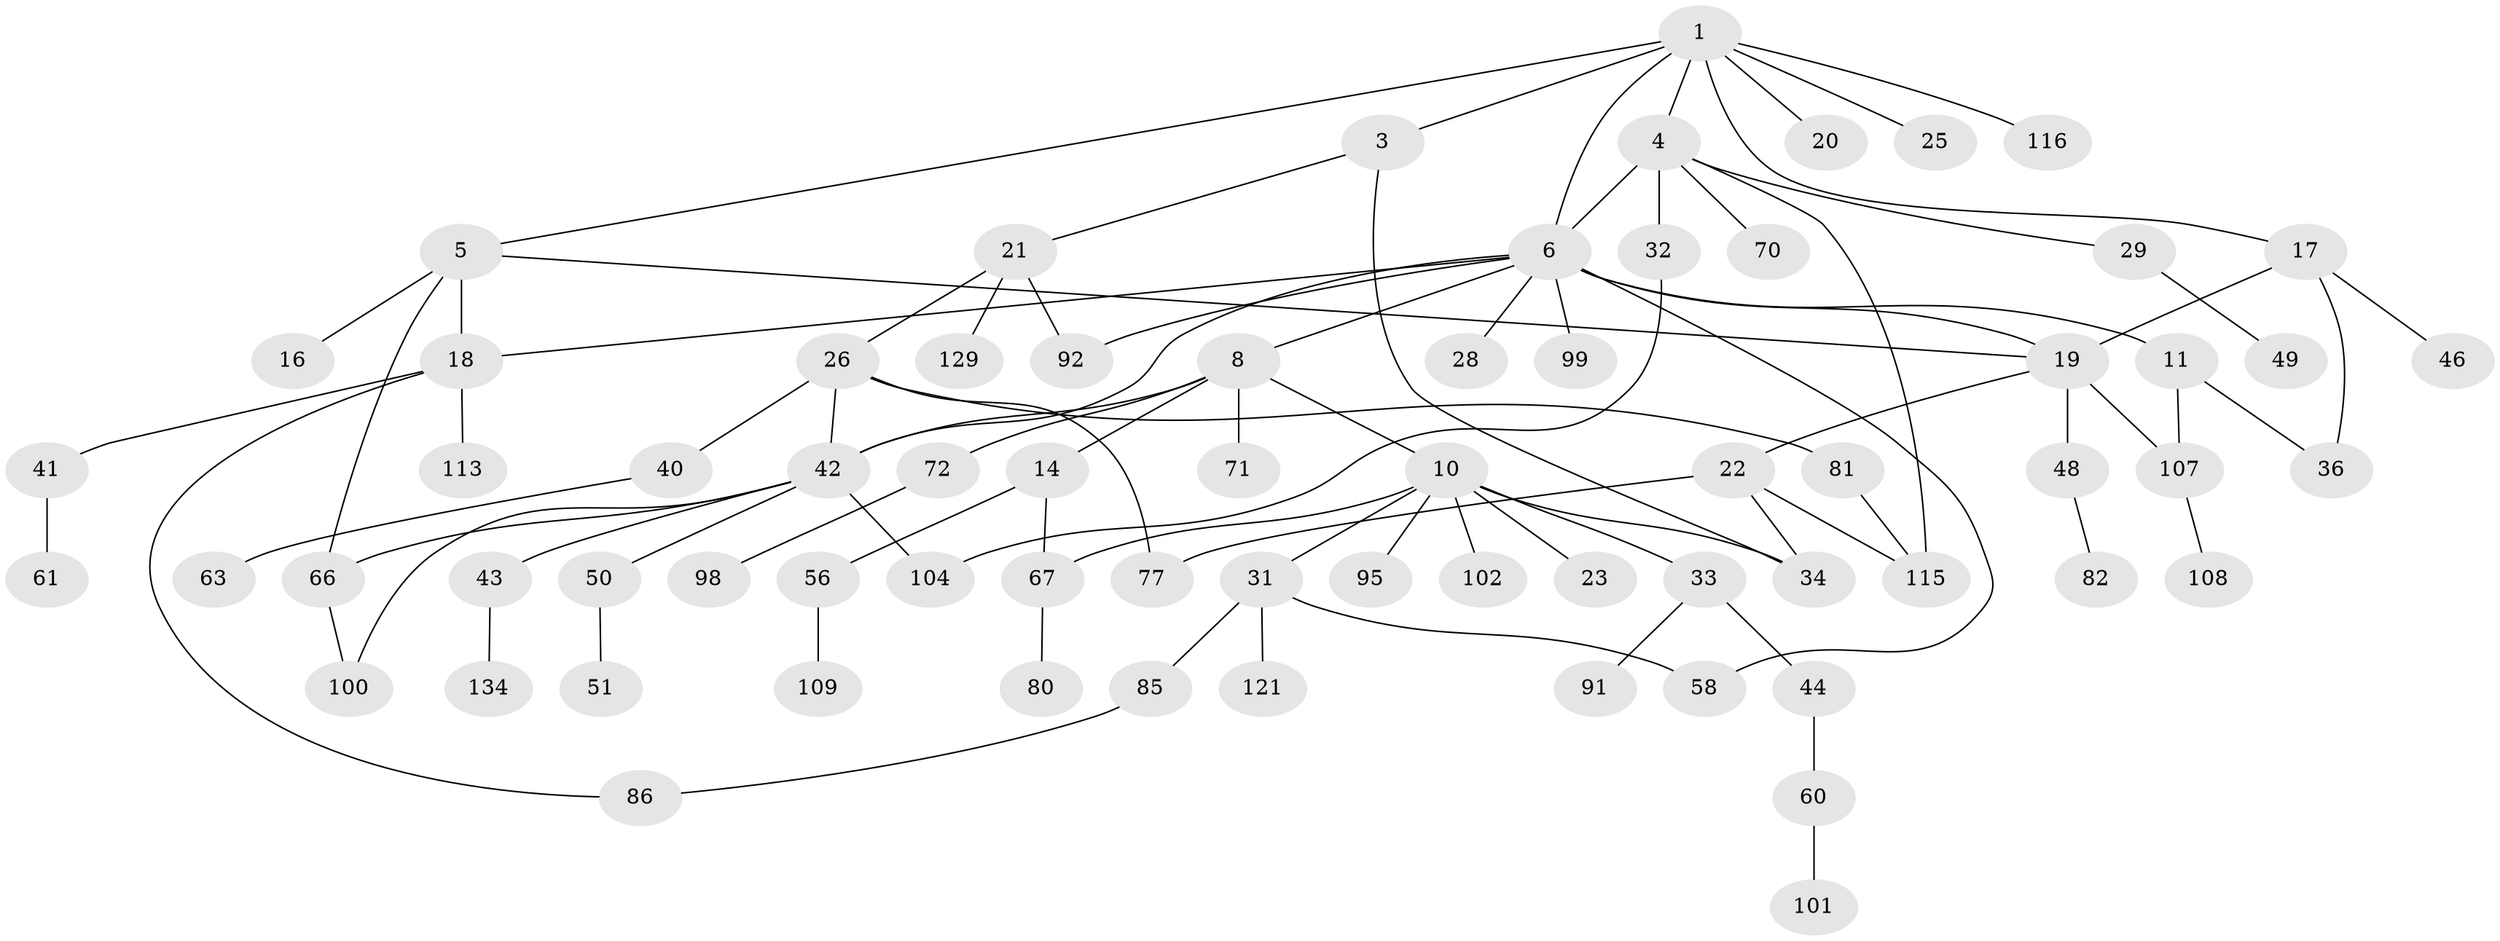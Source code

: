 // original degree distribution, {3: 0.14893617021276595, 7: 0.0070921985815602835, 4: 0.09929078014184398, 6: 0.02127659574468085, 5: 0.03546099290780142, 9: 0.0070921985815602835, 1: 0.3404255319148936, 2: 0.3404255319148936}
// Generated by graph-tools (version 1.1) at 2025/13/03/09/25 04:13:32]
// undirected, 70 vertices, 89 edges
graph export_dot {
graph [start="1"]
  node [color=gray90,style=filled];
  1 [super="+2"];
  3 [super="+111"];
  4 [super="+53+37"];
  5 [super="+73"];
  6 [super="+13+7+62"];
  8 [super="+9"];
  10 [super="+78+12"];
  11 [super="+59+125"];
  14 [super="+118+84+15"];
  16 [super="+106"];
  17;
  18 [super="+88+24"];
  19 [super="+112+27"];
  20;
  21 [super="+47"];
  22 [super="+75+74"];
  23;
  25;
  26 [super="+39+64"];
  28 [super="+117"];
  29;
  31 [super="+110+54"];
  32 [super="+38"];
  33;
  34;
  36;
  40;
  41;
  42 [super="+55+57"];
  43 [super="+79+124"];
  44 [super="+103"];
  46;
  48;
  49;
  50;
  51 [super="+68"];
  56 [super="+94"];
  58 [super="+83"];
  60 [super="+89"];
  61;
  63;
  66 [super="+128"];
  67 [super="+90"];
  70 [super="+141"];
  71;
  72 [super="+97"];
  77 [super="+114"];
  80 [super="+87"];
  81;
  82 [super="+123"];
  85;
  86;
  91 [super="+137+136"];
  92 [super="+131"];
  95;
  98;
  99;
  100;
  101;
  102;
  104;
  107;
  108;
  109;
  113;
  115 [super="+120"];
  116;
  121;
  129;
  134;
  1 -- 6;
  1 -- 20;
  1 -- 17;
  1 -- 3;
  1 -- 4;
  1 -- 5;
  1 -- 116;
  1 -- 25;
  3 -- 21;
  3 -- 34;
  4 -- 29;
  4 -- 32;
  4 -- 115;
  4 -- 70;
  4 -- 6;
  5 -- 16;
  5 -- 19;
  5 -- 66;
  5 -- 18;
  6 -- 99;
  6 -- 8;
  6 -- 11;
  6 -- 18;
  6 -- 58;
  6 -- 28;
  6 -- 19;
  6 -- 92;
  6 -- 42;
  8 -- 14;
  8 -- 71;
  8 -- 10;
  8 -- 72;
  8 -- 42;
  10 -- 31;
  10 -- 67;
  10 -- 34;
  10 -- 102;
  10 -- 33;
  10 -- 23;
  10 -- 95;
  11 -- 36;
  11 -- 107;
  14 -- 67;
  14 -- 56;
  17 -- 46;
  17 -- 36;
  17 -- 19;
  18 -- 41;
  18 -- 113;
  18 -- 86;
  19 -- 22;
  19 -- 48;
  19 -- 107;
  21 -- 26;
  21 -- 92;
  21 -- 129;
  22 -- 34;
  22 -- 115;
  22 -- 77;
  26 -- 42 [weight=2];
  26 -- 81;
  26 -- 40;
  26 -- 77;
  29 -- 49;
  31 -- 121;
  31 -- 58;
  31 -- 85;
  32 -- 104;
  33 -- 44;
  33 -- 91;
  40 -- 63;
  41 -- 61;
  42 -- 43;
  42 -- 50;
  42 -- 104;
  42 -- 100;
  42 -- 66;
  43 -- 134;
  44 -- 60;
  48 -- 82;
  50 -- 51;
  56 -- 109;
  60 -- 101;
  66 -- 100;
  67 -- 80;
  72 -- 98;
  81 -- 115;
  85 -- 86;
  107 -- 108;
}
